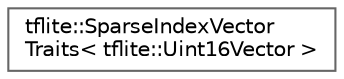 digraph "Graphical Class Hierarchy"
{
 // LATEX_PDF_SIZE
  bgcolor="transparent";
  edge [fontname=Helvetica,fontsize=10,labelfontname=Helvetica,labelfontsize=10];
  node [fontname=Helvetica,fontsize=10,shape=box,height=0.2,width=0.4];
  rankdir="LR";
  Node0 [id="Node000000",label="tflite::SparseIndexVector\lTraits\< tflite::Uint16Vector \>",height=0.2,width=0.4,color="grey40", fillcolor="white", style="filled",URL="$structtflite_1_1_sparse_index_vector_traits_3_01tflite_1_1_uint16_vector_01_4.html",tooltip=" "];
}
